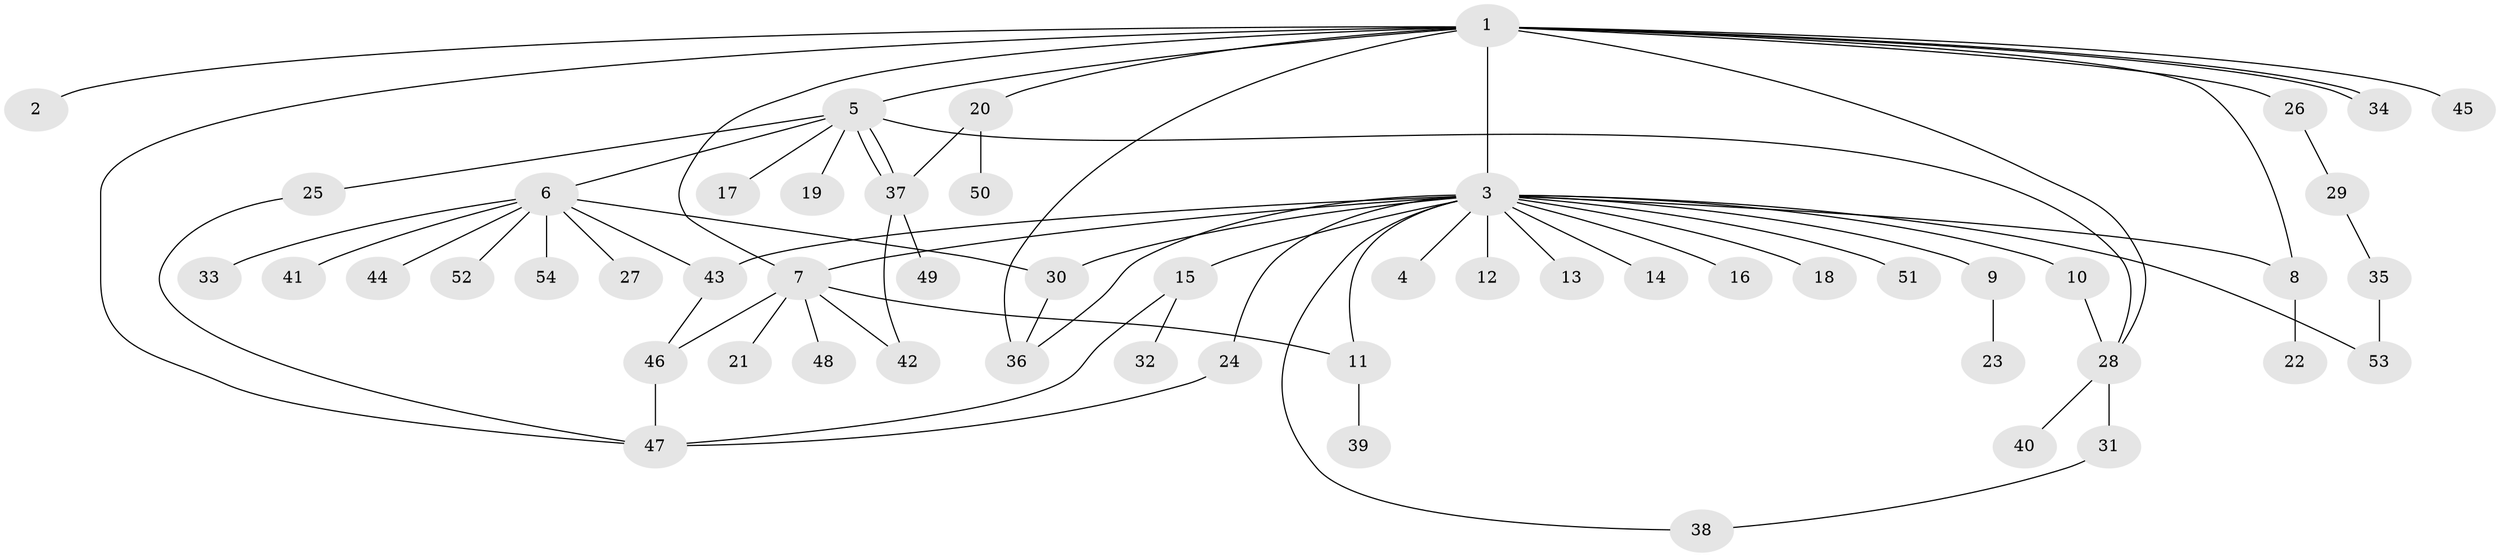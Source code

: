// coarse degree distribution, {1: 0.8571428571428571, 4: 0.047619047619047616, 6: 0.047619047619047616, 14: 0.047619047619047616}
// Generated by graph-tools (version 1.1) at 2025/50/03/04/25 21:50:52]
// undirected, 54 vertices, 73 edges
graph export_dot {
graph [start="1"]
  node [color=gray90,style=filled];
  1;
  2;
  3;
  4;
  5;
  6;
  7;
  8;
  9;
  10;
  11;
  12;
  13;
  14;
  15;
  16;
  17;
  18;
  19;
  20;
  21;
  22;
  23;
  24;
  25;
  26;
  27;
  28;
  29;
  30;
  31;
  32;
  33;
  34;
  35;
  36;
  37;
  38;
  39;
  40;
  41;
  42;
  43;
  44;
  45;
  46;
  47;
  48;
  49;
  50;
  51;
  52;
  53;
  54;
  1 -- 2;
  1 -- 3;
  1 -- 5;
  1 -- 7;
  1 -- 8;
  1 -- 20;
  1 -- 26;
  1 -- 28;
  1 -- 34;
  1 -- 34;
  1 -- 36;
  1 -- 45;
  1 -- 47;
  3 -- 4;
  3 -- 7;
  3 -- 8;
  3 -- 9;
  3 -- 10;
  3 -- 11;
  3 -- 12;
  3 -- 13;
  3 -- 14;
  3 -- 15;
  3 -- 16;
  3 -- 18;
  3 -- 24;
  3 -- 30;
  3 -- 36;
  3 -- 38;
  3 -- 43;
  3 -- 51;
  3 -- 53;
  5 -- 6;
  5 -- 17;
  5 -- 19;
  5 -- 25;
  5 -- 28;
  5 -- 37;
  5 -- 37;
  6 -- 27;
  6 -- 30;
  6 -- 33;
  6 -- 41;
  6 -- 43;
  6 -- 44;
  6 -- 52;
  6 -- 54;
  7 -- 11;
  7 -- 21;
  7 -- 42;
  7 -- 46;
  7 -- 48;
  8 -- 22;
  9 -- 23;
  10 -- 28;
  11 -- 39;
  15 -- 32;
  15 -- 47;
  20 -- 37;
  20 -- 50;
  24 -- 47;
  25 -- 47;
  26 -- 29;
  28 -- 31;
  28 -- 40;
  29 -- 35;
  30 -- 36;
  31 -- 38;
  35 -- 53;
  37 -- 42;
  37 -- 49;
  43 -- 46;
  46 -- 47;
}
